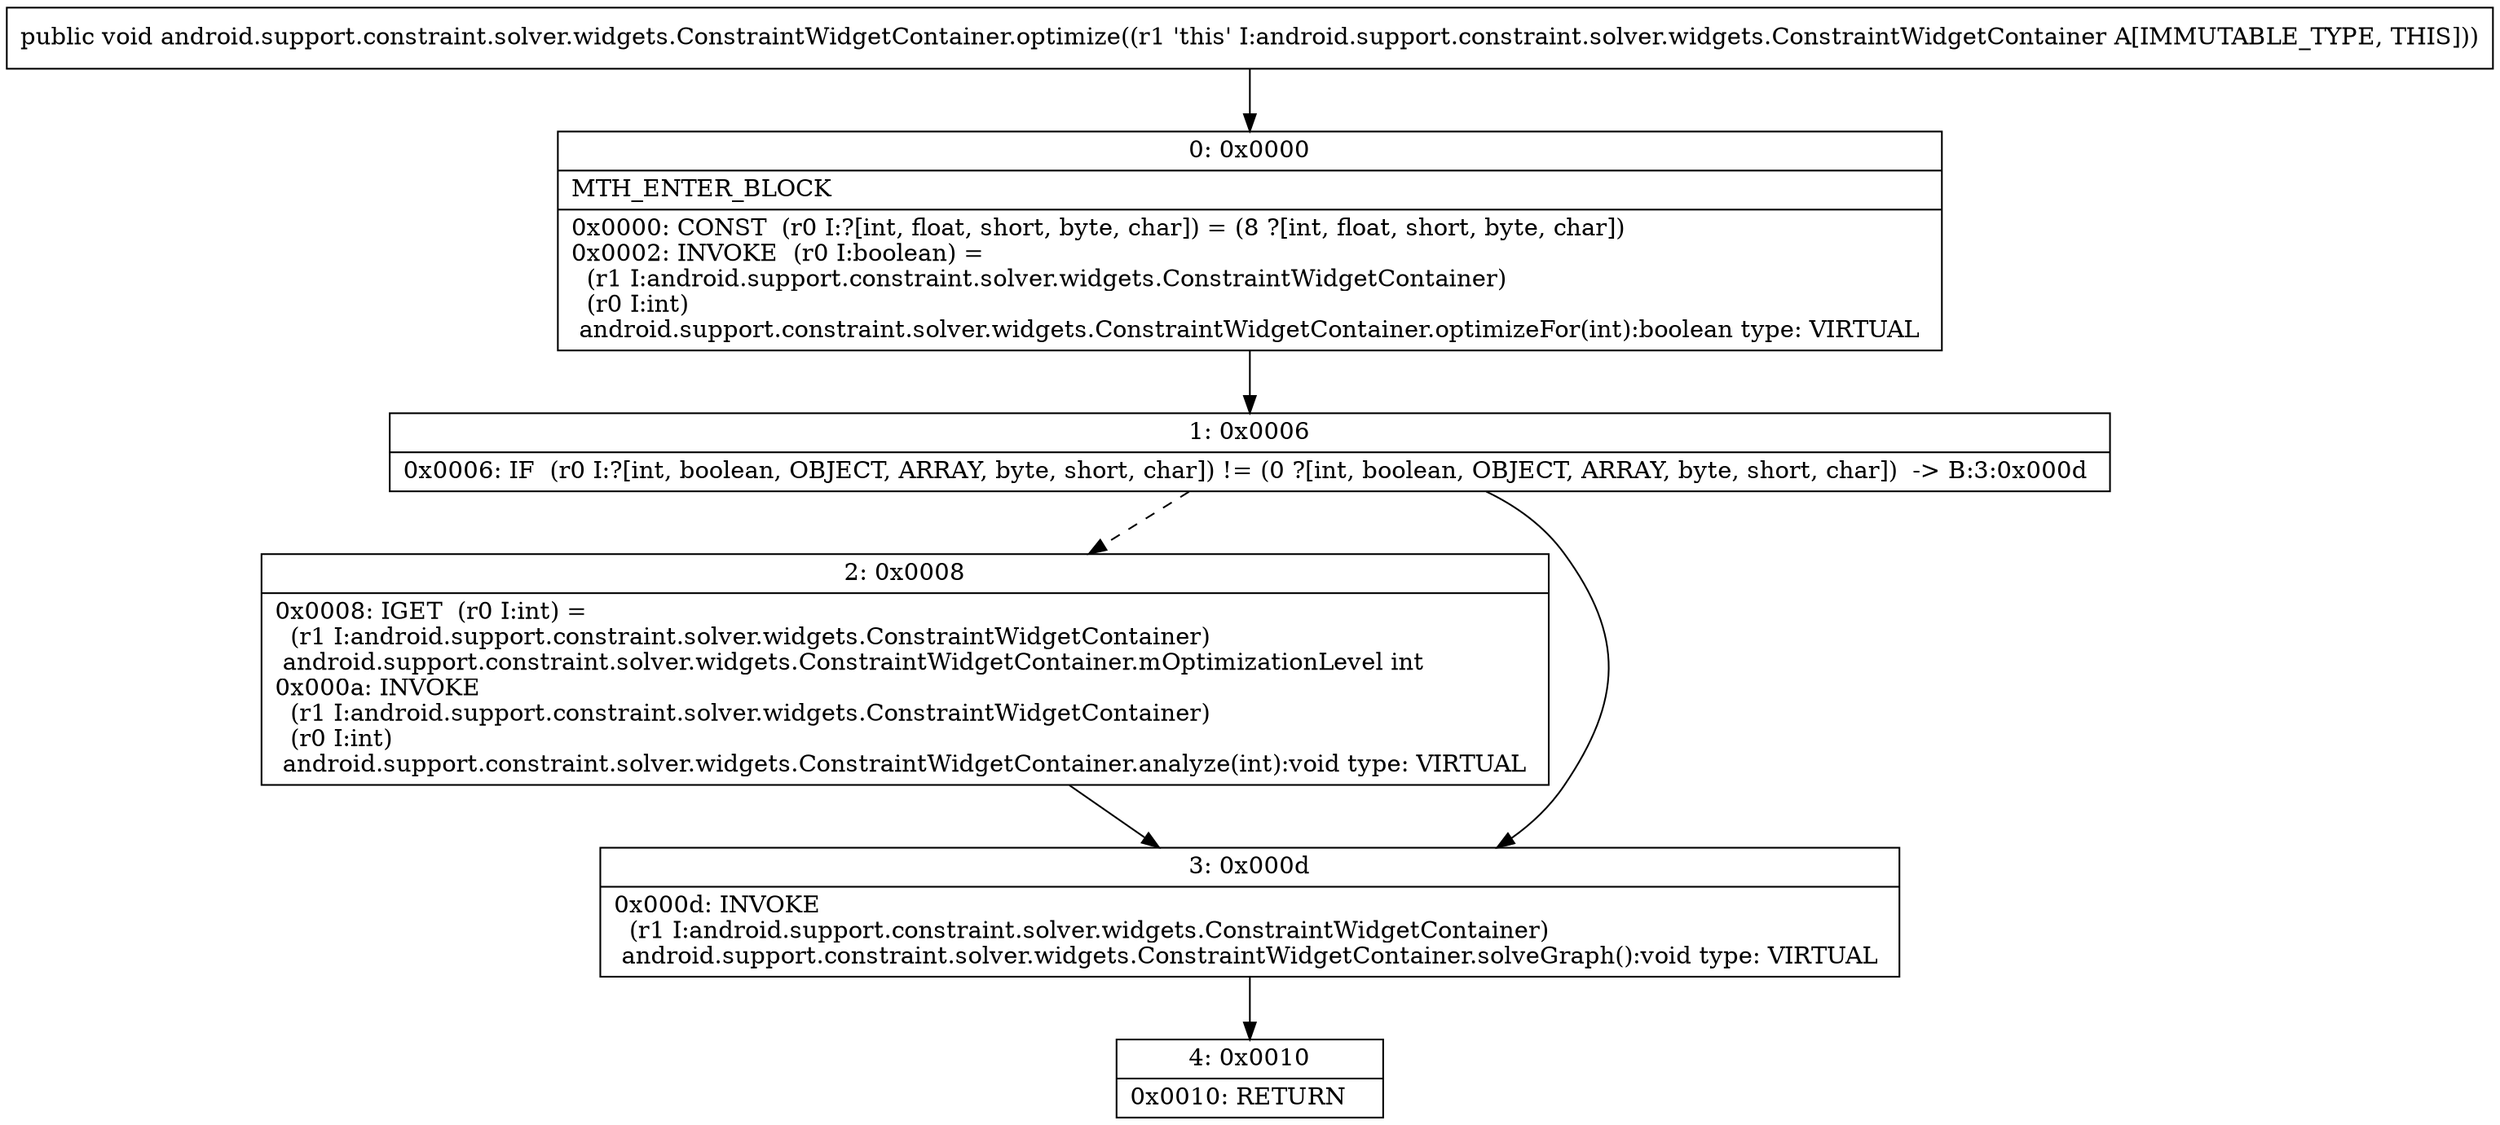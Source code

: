 digraph "CFG forandroid.support.constraint.solver.widgets.ConstraintWidgetContainer.optimize()V" {
Node_0 [shape=record,label="{0\:\ 0x0000|MTH_ENTER_BLOCK\l|0x0000: CONST  (r0 I:?[int, float, short, byte, char]) = (8 ?[int, float, short, byte, char]) \l0x0002: INVOKE  (r0 I:boolean) = \l  (r1 I:android.support.constraint.solver.widgets.ConstraintWidgetContainer)\l  (r0 I:int)\l android.support.constraint.solver.widgets.ConstraintWidgetContainer.optimizeFor(int):boolean type: VIRTUAL \l}"];
Node_1 [shape=record,label="{1\:\ 0x0006|0x0006: IF  (r0 I:?[int, boolean, OBJECT, ARRAY, byte, short, char]) != (0 ?[int, boolean, OBJECT, ARRAY, byte, short, char])  \-\> B:3:0x000d \l}"];
Node_2 [shape=record,label="{2\:\ 0x0008|0x0008: IGET  (r0 I:int) = \l  (r1 I:android.support.constraint.solver.widgets.ConstraintWidgetContainer)\l android.support.constraint.solver.widgets.ConstraintWidgetContainer.mOptimizationLevel int \l0x000a: INVOKE  \l  (r1 I:android.support.constraint.solver.widgets.ConstraintWidgetContainer)\l  (r0 I:int)\l android.support.constraint.solver.widgets.ConstraintWidgetContainer.analyze(int):void type: VIRTUAL \l}"];
Node_3 [shape=record,label="{3\:\ 0x000d|0x000d: INVOKE  \l  (r1 I:android.support.constraint.solver.widgets.ConstraintWidgetContainer)\l android.support.constraint.solver.widgets.ConstraintWidgetContainer.solveGraph():void type: VIRTUAL \l}"];
Node_4 [shape=record,label="{4\:\ 0x0010|0x0010: RETURN   \l}"];
MethodNode[shape=record,label="{public void android.support.constraint.solver.widgets.ConstraintWidgetContainer.optimize((r1 'this' I:android.support.constraint.solver.widgets.ConstraintWidgetContainer A[IMMUTABLE_TYPE, THIS])) }"];
MethodNode -> Node_0;
Node_0 -> Node_1;
Node_1 -> Node_2[style=dashed];
Node_1 -> Node_3;
Node_2 -> Node_3;
Node_3 -> Node_4;
}

